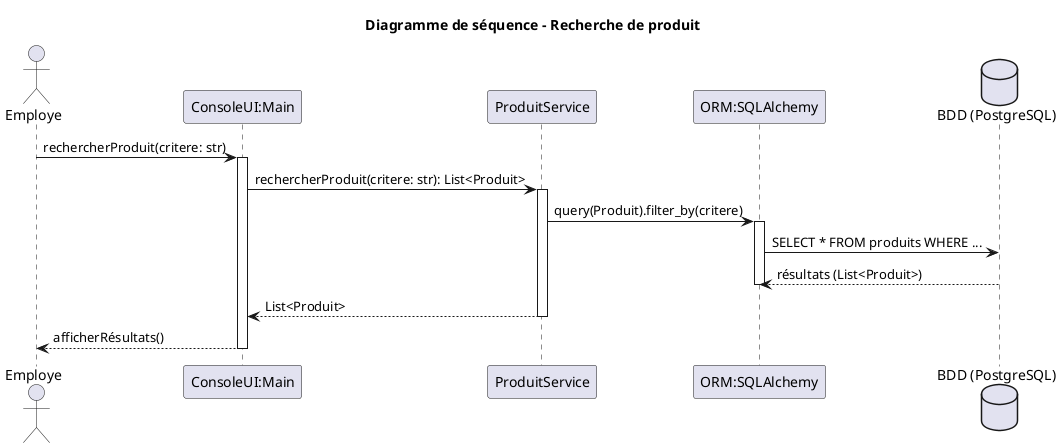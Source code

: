 @startuml
title Diagramme de séquence – Recherche de produit

actor Employe as Utilisateur
participant "ConsoleUI:Main" as UI
participant "ProduitService" as Service
participant "ORM:SQLAlchemy" as ORM
database "BDD (PostgreSQL)" as BDD

Utilisateur -> UI : rechercherProduit(critere: str)
activate UI
UI -> Service : rechercherProduit(critere: str): List<Produit>
activate Service
Service -> ORM : query(Produit).filter_by(critere)
activate ORM
ORM -> BDD : SELECT * FROM produits WHERE ...
BDD --> ORM : résultats (List<Produit>)
deactivate ORM
Service --> UI : List<Produit>
deactivate Service
UI --> Utilisateur : afficherRésultats()
deactivate UI

@enduml
